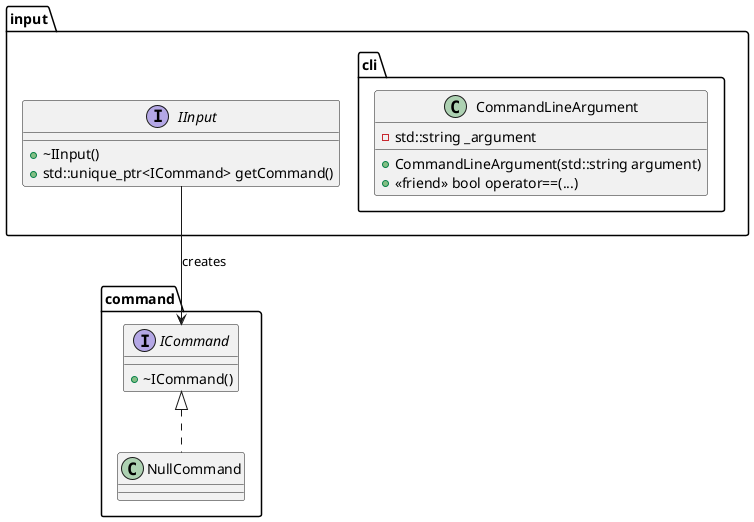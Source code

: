 @startuml
package command {
  interface ICommand {
    +~ICommand()
  }
  class NullCommand implements ICommand
}

package input {
  interface IInput {
    +~IInput()
    +std::unique_ptr<ICommand> getCommand()
  }
  package cli {
    class CommandLineArgument {
      +CommandLineArgument(std::string argument)
      +<<friend>> bool operator==(...)
      -std::string _argument
    }
  }
}

IInput --> ICommand : creates
@enduml
